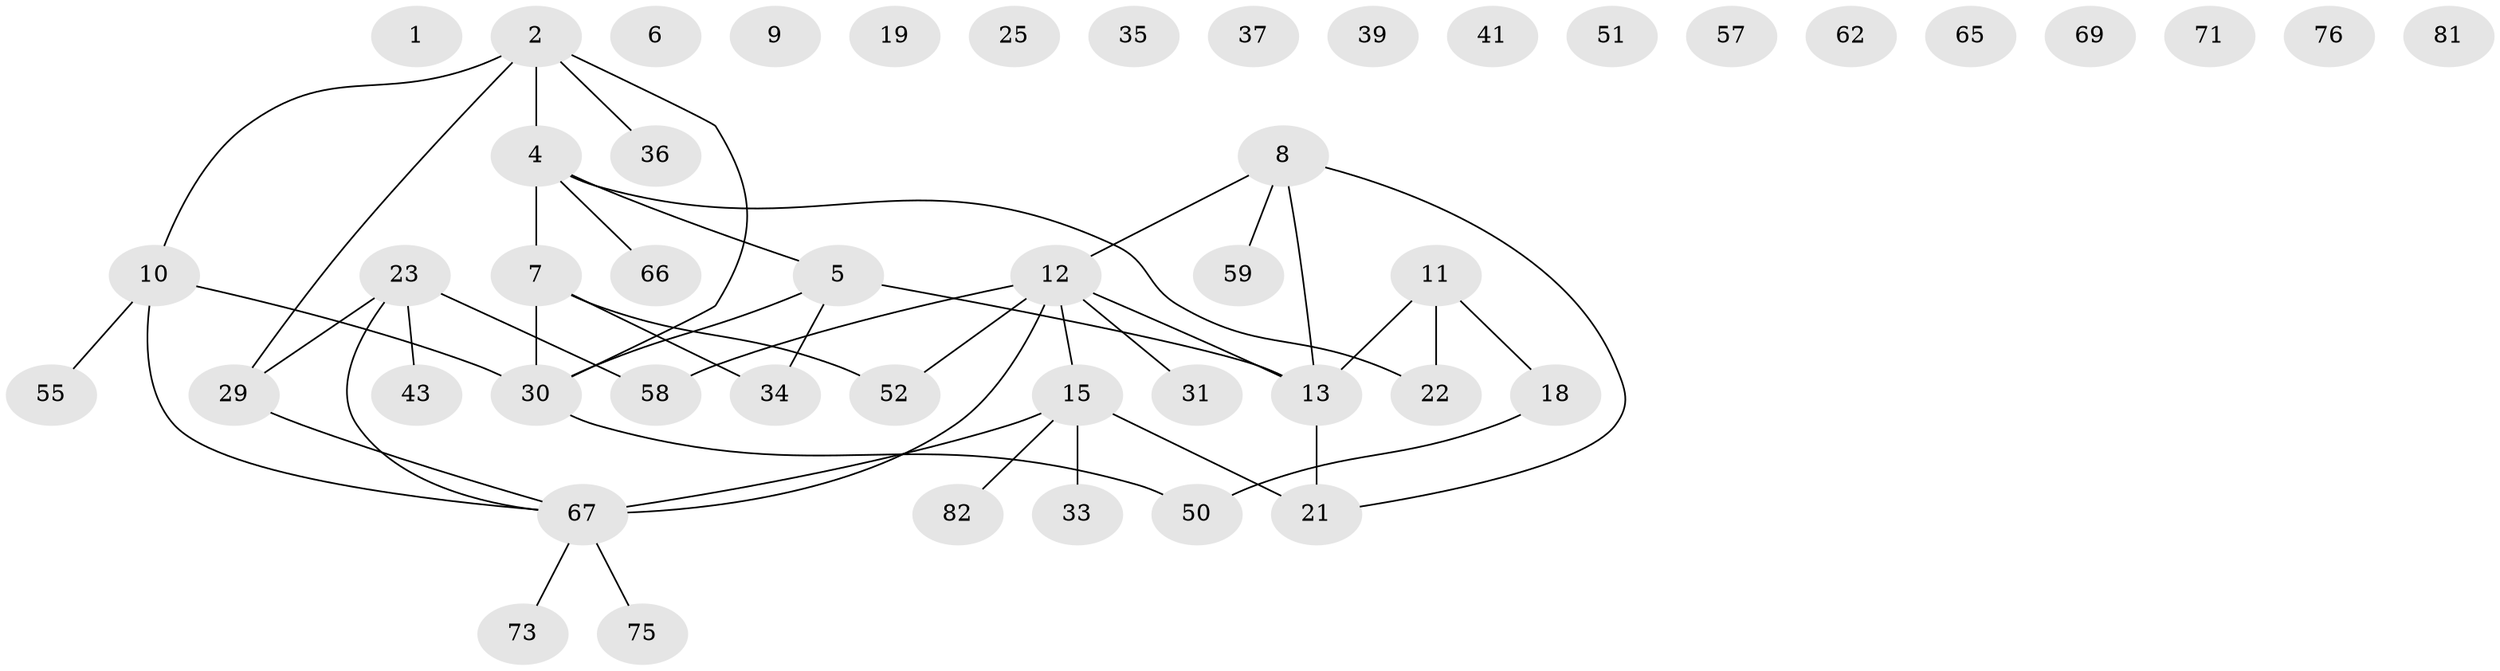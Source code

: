 // original degree distribution, {0: 0.18292682926829268, 3: 0.13414634146341464, 1: 0.2682926829268293, 2: 0.21951219512195122, 4: 0.0975609756097561, 5: 0.07317073170731707, 6: 0.012195121951219513, 7: 0.012195121951219513}
// Generated by graph-tools (version 1.1) at 2025/12/03/09/25 04:12:55]
// undirected, 48 vertices, 45 edges
graph export_dot {
graph [start="1"]
  node [color=gray90,style=filled];
  1;
  2 [super="+3+16+79"];
  4 [super="+60+64"];
  5 [super="+20"];
  6 [super="+61"];
  7 [super="+17+28+56"];
  8 [super="+38"];
  9;
  10 [super="+46+47+49"];
  11 [super="+42+53"];
  12 [super="+14+63+72"];
  13 [super="+27"];
  15 [super="+24+40"];
  18 [super="+26+74+68"];
  19;
  21 [super="+44"];
  22;
  23 [super="+54+78"];
  25;
  29 [super="+45"];
  30 [super="+48"];
  31 [super="+32"];
  33 [super="+77"];
  34;
  35;
  36;
  37 [super="+70"];
  39;
  41;
  43;
  50;
  51;
  52;
  55;
  57;
  58;
  59;
  62;
  65;
  66;
  67 [super="+80"];
  69;
  71;
  73;
  75;
  76;
  81;
  82;
  2 -- 36;
  2 -- 10;
  2 -- 29;
  2 -- 4;
  2 -- 30;
  4 -- 66;
  4 -- 5;
  4 -- 22;
  4 -- 7;
  5 -- 13;
  5 -- 34;
  5 -- 30;
  7 -- 52;
  7 -- 34;
  7 -- 30 [weight=2];
  8 -- 21;
  8 -- 59;
  8 -- 12;
  8 -- 13;
  10 -- 55;
  10 -- 30;
  10 -- 67;
  11 -- 18;
  11 -- 13;
  11 -- 22;
  12 -- 52;
  12 -- 31;
  12 -- 58;
  12 -- 15;
  12 -- 13 [weight=2];
  12 -- 67 [weight=2];
  13 -- 21;
  15 -- 82;
  15 -- 67;
  15 -- 33;
  15 -- 21;
  18 -- 50;
  23 -- 58;
  23 -- 43;
  23 -- 29;
  23 -- 67;
  29 -- 67;
  30 -- 50;
  67 -- 73;
  67 -- 75;
}
